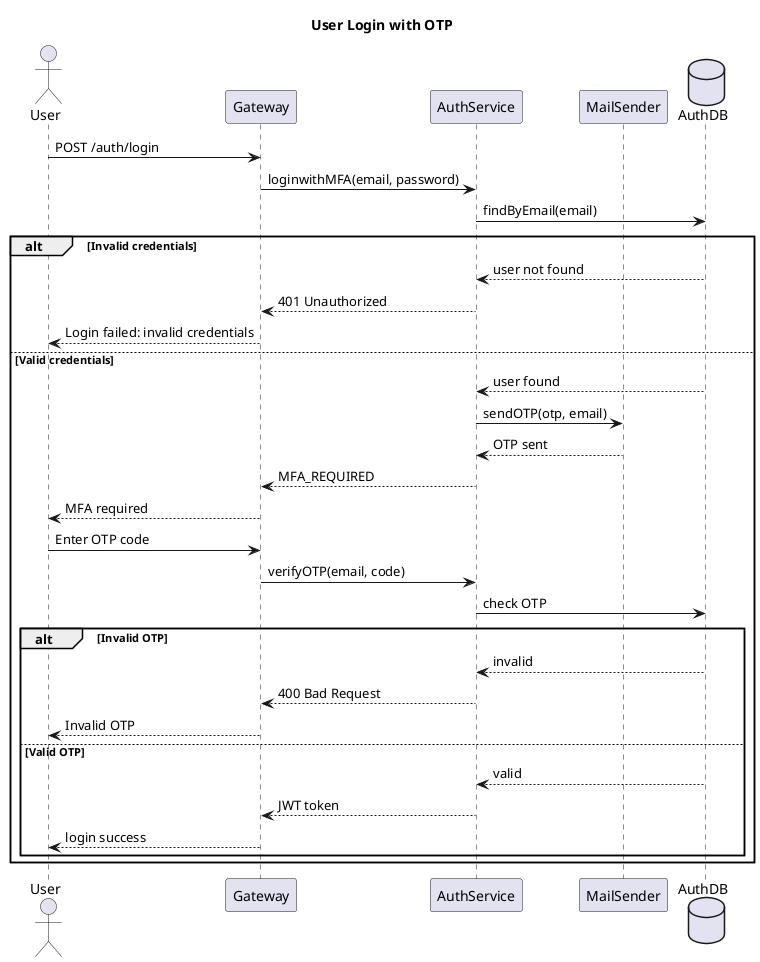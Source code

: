 @startuml cu01_login
title User Login with OTP

actor User
participant Gateway  
participant AuthService
participant MailSender
database AuthDB

User -> Gateway: POST /auth/login 
Gateway -> AuthService: loginwithMFA(email, password)
AuthService -> AuthDB: findByEmail(email)

alt Invalid credentials
    AuthDB --> AuthService: user not found
    AuthService --> Gateway: 401 Unauthorized
    Gateway --> User: Login failed: invalid credentials
else Valid credentials
    AuthDB --> AuthService: user found

    AuthService -> MailSender: sendOTP(otp, email)
    MailSender --> AuthService: OTP sent
    AuthService --> Gateway: MFA_REQUIRED
    Gateway --> User: MFA required 

    User -> Gateway: Enter OTP code
    Gateway -> AuthService: verifyOTP(email, code)
    AuthService -> AuthDB: check OTP 

    alt Invalid OTP
        AuthDB --> AuthService: invalid
        AuthService --> Gateway: 400 Bad Request
        Gateway --> User: Invalid OTP
    else Valid OTP
        AuthDB --> AuthService: valid
        AuthService --> Gateway: JWT token
        Gateway --> User: login success
    end
end

@enduml